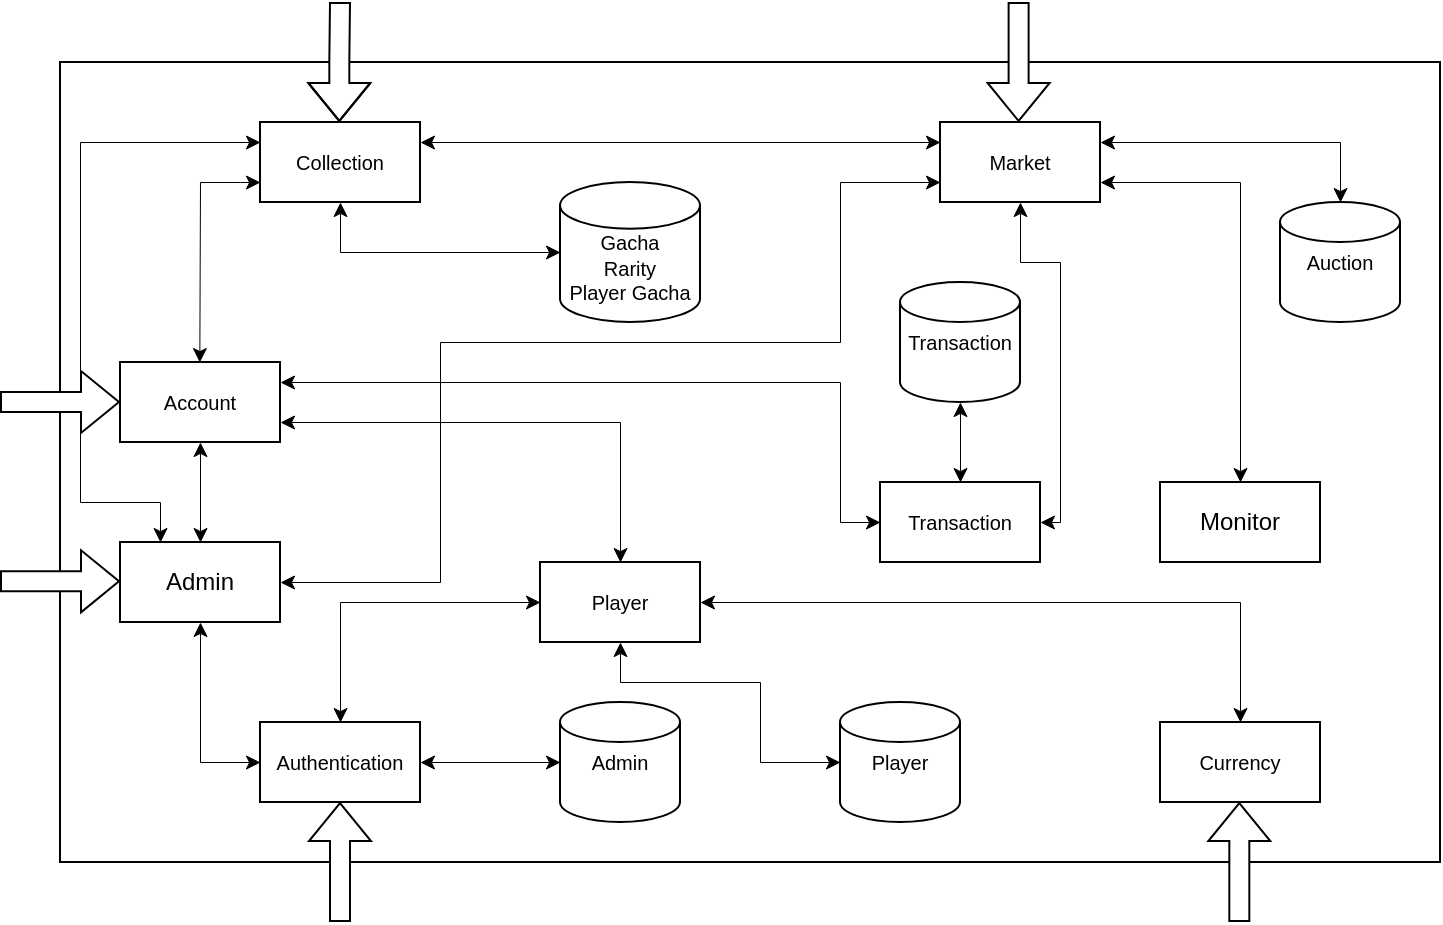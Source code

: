 <mxfile version="24.8.6">
  <diagram name="Page-1" id="gAvligO_c9pF_bg5XD_2">
    <mxGraphModel dx="985" dy="521" grid="1" gridSize="10" guides="1" tooltips="1" connect="1" arrows="1" fold="1" page="1" pageScale="1" pageWidth="827" pageHeight="1169" math="0" shadow="0">
      <root>
        <mxCell id="0" />
        <mxCell id="1" parent="0" />
        <mxCell id="Hfv5ktiSSDUrCXjG687T-2" value="" style="rounded=0;whiteSpace=wrap;html=1;" parent="1" vertex="1">
          <mxGeometry x="100" y="570" width="690" height="400" as="geometry" />
        </mxCell>
        <mxCell id="h_TPtG5sdtzdA33OqhRF-8" value="Monitor" style="rounded=0;whiteSpace=wrap;html=1;strokeWidth=1;" parent="1" vertex="1">
          <mxGeometry x="650" y="780" width="80" height="40" as="geometry" />
        </mxCell>
        <mxCell id="h_TPtG5sdtzdA33OqhRF-9" value="&lt;font style=&quot;font-size: 10px;&quot;&gt;Currency&lt;/font&gt;" style="rounded=0;whiteSpace=wrap;html=1;strokeWidth=1;" parent="1" vertex="1">
          <mxGeometry x="650" y="900" width="80" height="40" as="geometry" />
        </mxCell>
        <mxCell id="h_TPtG5sdtzdA33OqhRF-10" value="&lt;font style=&quot;font-size: 10px;&quot;&gt;Market&lt;/font&gt;" style="rounded=0;whiteSpace=wrap;html=1;strokeWidth=1;" parent="1" vertex="1">
          <mxGeometry x="540" y="600" width="80" height="40" as="geometry" />
        </mxCell>
        <mxCell id="h_TPtG5sdtzdA33OqhRF-11" value="&lt;font style=&quot;font-size: 10px;&quot;&gt;Transaction&lt;/font&gt;" style="rounded=0;whiteSpace=wrap;html=1;strokeWidth=1;" parent="1" vertex="1">
          <mxGeometry x="510" y="780" width="80" height="40" as="geometry" />
        </mxCell>
        <mxCell id="h_TPtG5sdtzdA33OqhRF-12" value="&lt;font style=&quot;font-size: 10px;&quot;&gt;Authentication&lt;/font&gt;" style="rounded=0;whiteSpace=wrap;html=1;strokeWidth=1;" parent="1" vertex="1">
          <mxGeometry x="200" y="900" width="80" height="40" as="geometry" />
        </mxCell>
        <mxCell id="h_TPtG5sdtzdA33OqhRF-14" value="&lt;font style=&quot;font-size: 10px;&quot;&gt;Collection&lt;/font&gt;" style="rounded=0;whiteSpace=wrap;html=1;strokeWidth=1;" parent="1" vertex="1">
          <mxGeometry x="200" y="600" width="80" height="40" as="geometry" />
        </mxCell>
        <mxCell id="h_TPtG5sdtzdA33OqhRF-18" value="&lt;font style=&quot;font-size: 10px;&quot;&gt;Admin&lt;/font&gt;" style="strokeWidth=1;html=1;shape=mxgraph.flowchart.database;whiteSpace=wrap;" parent="1" vertex="1">
          <mxGeometry x="350" y="890" width="60" height="60" as="geometry" />
        </mxCell>
        <mxCell id="h_TPtG5sdtzdA33OqhRF-19" value="&lt;font style=&quot;font-size: 10px;&quot;&gt;Auction&lt;/font&gt;" style="strokeWidth=1;html=1;shape=mxgraph.flowchart.database;whiteSpace=wrap;" parent="1" vertex="1">
          <mxGeometry x="710" y="640" width="60" height="60" as="geometry" />
        </mxCell>
        <mxCell id="h_TPtG5sdtzdA33OqhRF-20" value="&lt;font style=&quot;font-size: 10px;&quot;&gt;Transaction&lt;/font&gt;" style="strokeWidth=1;html=1;shape=mxgraph.flowchart.database;whiteSpace=wrap;" parent="1" vertex="1">
          <mxGeometry x="520" y="680" width="60" height="60" as="geometry" />
        </mxCell>
        <mxCell id="h_TPtG5sdtzdA33OqhRF-23" value="" style="endArrow=classic;startArrow=classic;html=1;rounded=0;entryX=0.5;entryY=1;entryDx=0;entryDy=0;exitX=0.5;exitY=0;exitDx=0;exitDy=0;strokeWidth=0.5;entryPerimeter=0;" parent="1" source="h_TPtG5sdtzdA33OqhRF-11" target="h_TPtG5sdtzdA33OqhRF-20" edge="1">
          <mxGeometry width="50" height="50" relative="1" as="geometry">
            <mxPoint x="350" y="740" as="sourcePoint" />
            <mxPoint x="440" y="740" as="targetPoint" />
          </mxGeometry>
        </mxCell>
        <mxCell id="h_TPtG5sdtzdA33OqhRF-24" value="" style="endArrow=classic;startArrow=classic;html=1;rounded=0;entryX=1;entryY=0.5;entryDx=0;entryDy=0;exitX=0;exitY=0.5;exitDx=0;exitDy=0;exitPerimeter=0;strokeWidth=0.5;edgeStyle=orthogonalEdgeStyle;" parent="1" source="h_TPtG5sdtzdA33OqhRF-18" target="h_TPtG5sdtzdA33OqhRF-12" edge="1">
          <mxGeometry width="50" height="50" relative="1" as="geometry">
            <mxPoint x="300" y="670" as="sourcePoint" />
            <mxPoint x="390" y="670" as="targetPoint" />
          </mxGeometry>
        </mxCell>
        <mxCell id="h_TPtG5sdtzdA33OqhRF-25" value="&lt;font style=&quot;font-size: 10px;&quot;&gt;Player&lt;/font&gt;" style="strokeWidth=1;html=1;shape=mxgraph.flowchart.database;whiteSpace=wrap;" parent="1" vertex="1">
          <mxGeometry x="490" y="890" width="60" height="60" as="geometry" />
        </mxCell>
        <mxCell id="h_TPtG5sdtzdA33OqhRF-26" value="" style="endArrow=classic;startArrow=classic;html=1;rounded=0;strokeWidth=0.5;edgeStyle=orthogonalEdgeStyle;entryX=0.5;entryY=0;entryDx=0;entryDy=0;" parent="1" target="h_TPtG5sdtzdA33OqhRF-9" edge="1" source="h_TPtG5sdtzdA33OqhRF-15">
          <mxGeometry width="50" height="50" relative="1" as="geometry">
            <mxPoint x="450" y="840" as="sourcePoint" />
            <mxPoint x="710" y="850" as="targetPoint" />
            <Array as="points">
              <mxPoint x="690" y="840" />
            </Array>
          </mxGeometry>
        </mxCell>
        <mxCell id="h_TPtG5sdtzdA33OqhRF-27" value="" style="endArrow=classic;startArrow=classic;html=1;rounded=0;strokeWidth=0.5;edgeStyle=orthogonalEdgeStyle;exitX=0.5;exitY=1;exitDx=0;exitDy=0;" parent="1" source="h_TPtG5sdtzdA33OqhRF-15" target="h_TPtG5sdtzdA33OqhRF-25" edge="1">
          <mxGeometry width="50" height="50" relative="1" as="geometry">
            <mxPoint x="460" y="840" as="sourcePoint" />
            <mxPoint x="620" y="910" as="targetPoint" />
            <Array as="points">
              <mxPoint x="380" y="880" />
              <mxPoint x="450" y="880" />
              <mxPoint x="450" y="920" />
            </Array>
          </mxGeometry>
        </mxCell>
        <mxCell id="h_TPtG5sdtzdA33OqhRF-28" value="" style="endArrow=classic;startArrow=classic;html=1;rounded=0;strokeWidth=0.5;edgeStyle=orthogonalEdgeStyle;" parent="1" edge="1">
          <mxGeometry width="50" height="50" relative="1" as="geometry">
            <mxPoint x="280" y="610" as="sourcePoint" />
            <mxPoint x="540" y="610" as="targetPoint" />
            <Array as="points">
              <mxPoint x="280" y="610" />
              <mxPoint x="540" y="610" />
            </Array>
          </mxGeometry>
        </mxCell>
        <mxCell id="h_TPtG5sdtzdA33OqhRF-30" value="" style="endArrow=classic;startArrow=classic;html=1;rounded=0;strokeWidth=0.5;edgeStyle=orthogonalEdgeStyle;entryX=1;entryY=0.5;entryDx=0;entryDy=0;exitX=0.5;exitY=1;exitDx=0;exitDy=0;" parent="1" source="h_TPtG5sdtzdA33OqhRF-10" target="h_TPtG5sdtzdA33OqhRF-11" edge="1">
          <mxGeometry width="50" height="50" relative="1" as="geometry">
            <mxPoint x="600" y="640" as="sourcePoint" />
            <mxPoint x="743" y="685" as="targetPoint" />
            <Array as="points">
              <mxPoint x="580" y="670" />
              <mxPoint x="600" y="670" />
              <mxPoint x="600" y="800" />
            </Array>
          </mxGeometry>
        </mxCell>
        <mxCell id="h_TPtG5sdtzdA33OqhRF-31" value="" style="endArrow=classic;startArrow=classic;html=1;rounded=0;strokeWidth=0.5;edgeStyle=orthogonalEdgeStyle;entryX=1;entryY=0.25;entryDx=0;entryDy=0;" parent="1" source="h_TPtG5sdtzdA33OqhRF-19" edge="1" target="h_TPtG5sdtzdA33OqhRF-10">
          <mxGeometry width="50" height="50" relative="1" as="geometry">
            <mxPoint x="730" y="620" as="sourcePoint" />
            <mxPoint x="630" y="610" as="targetPoint" />
            <Array as="points">
              <mxPoint x="740" y="610" />
            </Array>
          </mxGeometry>
        </mxCell>
        <mxCell id="h_TPtG5sdtzdA33OqhRF-33" value="" style="endArrow=classic;startArrow=classic;html=1;rounded=0;entryX=0;entryY=0.5;entryDx=0;entryDy=0;exitX=1;exitY=0.25;exitDx=0;exitDy=0;strokeWidth=0.5;edgeStyle=orthogonalEdgeStyle;" parent="1" source="h_TPtG5sdtzdA33OqhRF-13" target="h_TPtG5sdtzdA33OqhRF-11" edge="1">
          <mxGeometry width="50" height="50" relative="1" as="geometry">
            <mxPoint x="260" y="770" as="sourcePoint" />
            <mxPoint x="390" y="739.66" as="targetPoint" />
            <Array as="points">
              <mxPoint x="490" y="730" />
              <mxPoint x="490" y="800" />
            </Array>
          </mxGeometry>
        </mxCell>
        <mxCell id="h_TPtG5sdtzdA33OqhRF-34" value="" style="endArrow=classic;startArrow=classic;html=1;rounded=0;entryX=0.5;entryY=0;entryDx=0;entryDy=0;exitX=0;exitY=0.5;exitDx=0;exitDy=0;strokeWidth=0.5;edgeStyle=orthogonalEdgeStyle;" parent="1" target="h_TPtG5sdtzdA33OqhRF-12" edge="1" source="h_TPtG5sdtzdA33OqhRF-15">
          <mxGeometry width="50" height="50" relative="1" as="geometry">
            <mxPoint x="370" y="840" as="sourcePoint" />
            <mxPoint x="310" y="840" as="targetPoint" />
            <Array as="points">
              <mxPoint x="240" y="840" />
            </Array>
          </mxGeometry>
        </mxCell>
        <mxCell id="h_TPtG5sdtzdA33OqhRF-35" value="" style="endArrow=classic;startArrow=classic;html=1;rounded=0;strokeWidth=0.5;edgeStyle=orthogonalEdgeStyle;exitX=0.5;exitY=0;exitDx=0;exitDy=0;" parent="1" source="h_TPtG5sdtzdA33OqhRF-15" edge="1" target="h_TPtG5sdtzdA33OqhRF-13">
          <mxGeometry width="50" height="50" relative="1" as="geometry">
            <mxPoint x="410" y="800" as="sourcePoint" />
            <mxPoint x="354" y="790" as="targetPoint" />
            <Array as="points">
              <mxPoint x="380" y="750" />
            </Array>
          </mxGeometry>
        </mxCell>
        <mxCell id="enK2aX2OMmzwKDNsiHF_-4" value="" style="endArrow=classic;startArrow=classic;html=1;rounded=0;strokeWidth=0.5;edgeStyle=orthogonalEdgeStyle;exitX=1;exitY=0.75;exitDx=0;exitDy=0;" edge="1" parent="1" source="h_TPtG5sdtzdA33OqhRF-10">
          <mxGeometry width="50" height="50" relative="1" as="geometry">
            <mxPoint x="630" y="630" as="sourcePoint" />
            <mxPoint x="690" y="780" as="targetPoint" />
            <Array as="points">
              <mxPoint x="690" y="630" />
            </Array>
          </mxGeometry>
        </mxCell>
        <mxCell id="enK2aX2OMmzwKDNsiHF_-5" value="Admin" style="rounded=0;whiteSpace=wrap;html=1;strokeWidth=1;" vertex="1" parent="1">
          <mxGeometry x="130" y="810" width="80" height="40" as="geometry" />
        </mxCell>
        <mxCell id="enK2aX2OMmzwKDNsiHF_-6" value="" style="endArrow=classic;startArrow=classic;html=1;rounded=0;entryX=0;entryY=0.5;entryDx=0;entryDy=0;exitX=0.5;exitY=1;exitDx=0;exitDy=0;strokeWidth=0.5;edgeStyle=orthogonalEdgeStyle;" edge="1" parent="1" source="enK2aX2OMmzwKDNsiHF_-5" target="h_TPtG5sdtzdA33OqhRF-12">
          <mxGeometry width="50" height="50" relative="1" as="geometry">
            <mxPoint x="380" y="850" as="sourcePoint" />
            <mxPoint x="260" y="910" as="targetPoint" />
          </mxGeometry>
        </mxCell>
        <mxCell id="h_TPtG5sdtzdA33OqhRF-15" value="&lt;font style=&quot;font-size: 10px;&quot;&gt;Player&lt;/font&gt;" style="rounded=0;whiteSpace=wrap;html=1;strokeWidth=1;" parent="1" vertex="1">
          <mxGeometry x="340" y="820" width="80" height="40" as="geometry" />
        </mxCell>
        <mxCell id="h_TPtG5sdtzdA33OqhRF-13" value="&lt;font style=&quot;font-size: 10px;&quot;&gt;Account&lt;/font&gt;" style="rounded=0;whiteSpace=wrap;html=1;strokeWidth=1;" parent="1" vertex="1">
          <mxGeometry x="130" y="720" width="80" height="40" as="geometry" />
        </mxCell>
        <mxCell id="enK2aX2OMmzwKDNsiHF_-21" value="" style="endArrow=classic;startArrow=classic;html=1;rounded=0;entryX=0;entryY=0.5;entryDx=0;entryDy=0;strokeWidth=0.5;edgeStyle=orthogonalEdgeStyle;" edge="1" parent="1">
          <mxGeometry width="50" height="50" relative="1" as="geometry">
            <mxPoint x="170" y="760" as="sourcePoint" />
            <mxPoint x="170" y="810" as="targetPoint" />
          </mxGeometry>
        </mxCell>
        <mxCell id="h_TPtG5sdtzdA33OqhRF-16" value="&lt;font style=&quot;font-size: 10px;&quot;&gt;&lt;br&gt;Gacha&lt;br&gt;&lt;/font&gt;&lt;div style=&quot;font-size: 11px;&quot;&gt;&lt;font style=&quot;font-size: 10px;&quot;&gt;Rarity&lt;/font&gt;&lt;/div&gt;&lt;div style=&quot;font-size: 10px;&quot;&gt;&lt;font style=&quot;font-size: 10px;&quot;&gt;Player&lt;/font&gt;&lt;font style=&quot;font-size: 10px;&quot;&gt; Gacha&lt;br&gt;&lt;/font&gt;&lt;/div&gt;" style="strokeWidth=1;html=1;shape=mxgraph.flowchart.database;whiteSpace=wrap;" parent="1" vertex="1">
          <mxGeometry x="350" y="630" width="70" height="70" as="geometry" />
        </mxCell>
        <mxCell id="enK2aX2OMmzwKDNsiHF_-23" value="" style="endArrow=classic;startArrow=classic;html=1;rounded=0;entryX=0;entryY=0.75;entryDx=0;entryDy=0;exitX=0.5;exitY=0;exitDx=0;exitDy=0;strokeWidth=0.5;" edge="1" parent="1" target="h_TPtG5sdtzdA33OqhRF-14">
          <mxGeometry width="50" height="50" relative="1" as="geometry">
            <mxPoint x="169.66" y="720" as="sourcePoint" />
            <mxPoint x="169.66" y="670" as="targetPoint" />
            <Array as="points">
              <mxPoint x="170" y="630" />
              <mxPoint x="190" y="630" />
            </Array>
          </mxGeometry>
        </mxCell>
        <mxCell id="enK2aX2OMmzwKDNsiHF_-25" value="" style="endArrow=classic;startArrow=classic;html=1;rounded=0;exitX=0.5;exitY=1;exitDx=0;exitDy=0;strokeWidth=0.5;edgeStyle=orthogonalEdgeStyle;" edge="1" parent="1" source="h_TPtG5sdtzdA33OqhRF-14" target="h_TPtG5sdtzdA33OqhRF-16">
          <mxGeometry width="50" height="50" relative="1" as="geometry">
            <mxPoint x="290" y="630" as="sourcePoint" />
            <mxPoint x="340" y="670" as="targetPoint" />
            <Array as="points" />
          </mxGeometry>
        </mxCell>
        <mxCell id="enK2aX2OMmzwKDNsiHF_-26" value="" style="endArrow=classic;startArrow=classic;html=1;rounded=0;entryX=0;entryY=0.5;entryDx=0;entryDy=0;exitX=0.25;exitY=0;exitDx=0;exitDy=0;strokeWidth=0.5;" edge="1" parent="1" source="enK2aX2OMmzwKDNsiHF_-5">
          <mxGeometry width="50" height="50" relative="1" as="geometry">
            <mxPoint x="169.66" y="710" as="sourcePoint" />
            <mxPoint x="200" y="610" as="targetPoint" />
            <Array as="points">
              <mxPoint x="150" y="790" />
              <mxPoint x="110" y="790" />
              <mxPoint x="110" y="610" />
            </Array>
          </mxGeometry>
        </mxCell>
        <mxCell id="enK2aX2OMmzwKDNsiHF_-27" value="" style="endArrow=classic;startArrow=classic;html=1;rounded=0;strokeWidth=0.5;edgeStyle=orthogonalEdgeStyle;entryX=0;entryY=0.75;entryDx=0;entryDy=0;" edge="1" parent="1" target="h_TPtG5sdtzdA33OqhRF-10">
          <mxGeometry width="50" height="50" relative="1" as="geometry">
            <mxPoint x="210" y="830" as="sourcePoint" />
            <mxPoint x="509.97" y="630" as="targetPoint" />
            <Array as="points">
              <mxPoint x="290" y="830" />
              <mxPoint x="290" y="710" />
              <mxPoint x="490" y="710" />
              <mxPoint x="490" y="630" />
            </Array>
          </mxGeometry>
        </mxCell>
        <mxCell id="enK2aX2OMmzwKDNsiHF_-28" value="" style="shape=flexArrow;endArrow=classic;html=1;rounded=0;entryX=0.5;entryY=0;entryDx=0;entryDy=0;fillColor=default;" edge="1" parent="1">
          <mxGeometry width="50" height="50" relative="1" as="geometry">
            <mxPoint x="240" y="540" as="sourcePoint" />
            <mxPoint x="239.66" y="600" as="targetPoint" />
            <Array as="points">
              <mxPoint x="239.66" y="570" />
            </Array>
          </mxGeometry>
        </mxCell>
        <mxCell id="enK2aX2OMmzwKDNsiHF_-29" value="" style="shape=flexArrow;endArrow=classic;html=1;rounded=0;entryX=0;entryY=0.5;entryDx=0;entryDy=0;fillColor=default;" edge="1" parent="1" target="h_TPtG5sdtzdA33OqhRF-13">
          <mxGeometry width="50" height="50" relative="1" as="geometry">
            <mxPoint x="70" y="740" as="sourcePoint" />
            <mxPoint x="70" y="765" as="targetPoint" />
          </mxGeometry>
        </mxCell>
        <mxCell id="enK2aX2OMmzwKDNsiHF_-30" value="" style="shape=flexArrow;endArrow=classic;html=1;rounded=0;entryX=0.5;entryY=0;entryDx=0;entryDy=0;fillColor=default;" edge="1" parent="1">
          <mxGeometry width="50" height="50" relative="1" as="geometry">
            <mxPoint x="579.31" y="540" as="sourcePoint" />
            <mxPoint x="579.31" y="600" as="targetPoint" />
          </mxGeometry>
        </mxCell>
        <mxCell id="enK2aX2OMmzwKDNsiHF_-31" value="" style="shape=flexArrow;endArrow=classic;html=1;rounded=0;entryX=0;entryY=0.5;entryDx=0;entryDy=0;fillColor=default;" edge="1" parent="1">
          <mxGeometry width="50" height="50" relative="1" as="geometry">
            <mxPoint x="70" y="829.66" as="sourcePoint" />
            <mxPoint x="130" y="829.66" as="targetPoint" />
          </mxGeometry>
        </mxCell>
        <mxCell id="enK2aX2OMmzwKDNsiHF_-33" value="" style="shape=flexArrow;endArrow=classic;html=1;rounded=0;entryX=0.5;entryY=1;entryDx=0;entryDy=0;fillColor=default;" edge="1" parent="1" target="h_TPtG5sdtzdA33OqhRF-12">
          <mxGeometry width="50" height="50" relative="1" as="geometry">
            <mxPoint x="240" y="1000" as="sourcePoint" />
            <mxPoint x="240" y="1010" as="targetPoint" />
          </mxGeometry>
        </mxCell>
        <mxCell id="enK2aX2OMmzwKDNsiHF_-34" value="" style="shape=flexArrow;endArrow=classic;html=1;rounded=0;entryX=0.5;entryY=1;entryDx=0;entryDy=0;fillColor=default;" edge="1" parent="1">
          <mxGeometry width="50" height="50" relative="1" as="geometry">
            <mxPoint x="689.66" y="1000" as="sourcePoint" />
            <mxPoint x="689.66" y="940" as="targetPoint" />
          </mxGeometry>
        </mxCell>
      </root>
    </mxGraphModel>
  </diagram>
</mxfile>
